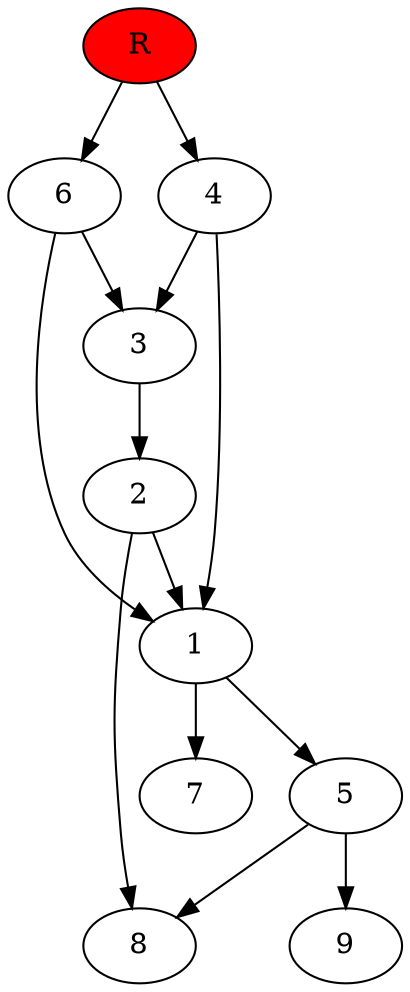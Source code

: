 digraph prb13273 {
	1
	2
	3
	4
	5
	6
	7
	8
	R [fillcolor="#ff0000" style=filled]
	1 -> 5
	1 -> 7
	2 -> 1
	2 -> 8
	3 -> 2
	4 -> 1
	4 -> 3
	5 -> 8
	5 -> 9
	6 -> 1
	6 -> 3
	R -> 4
	R -> 6
}
